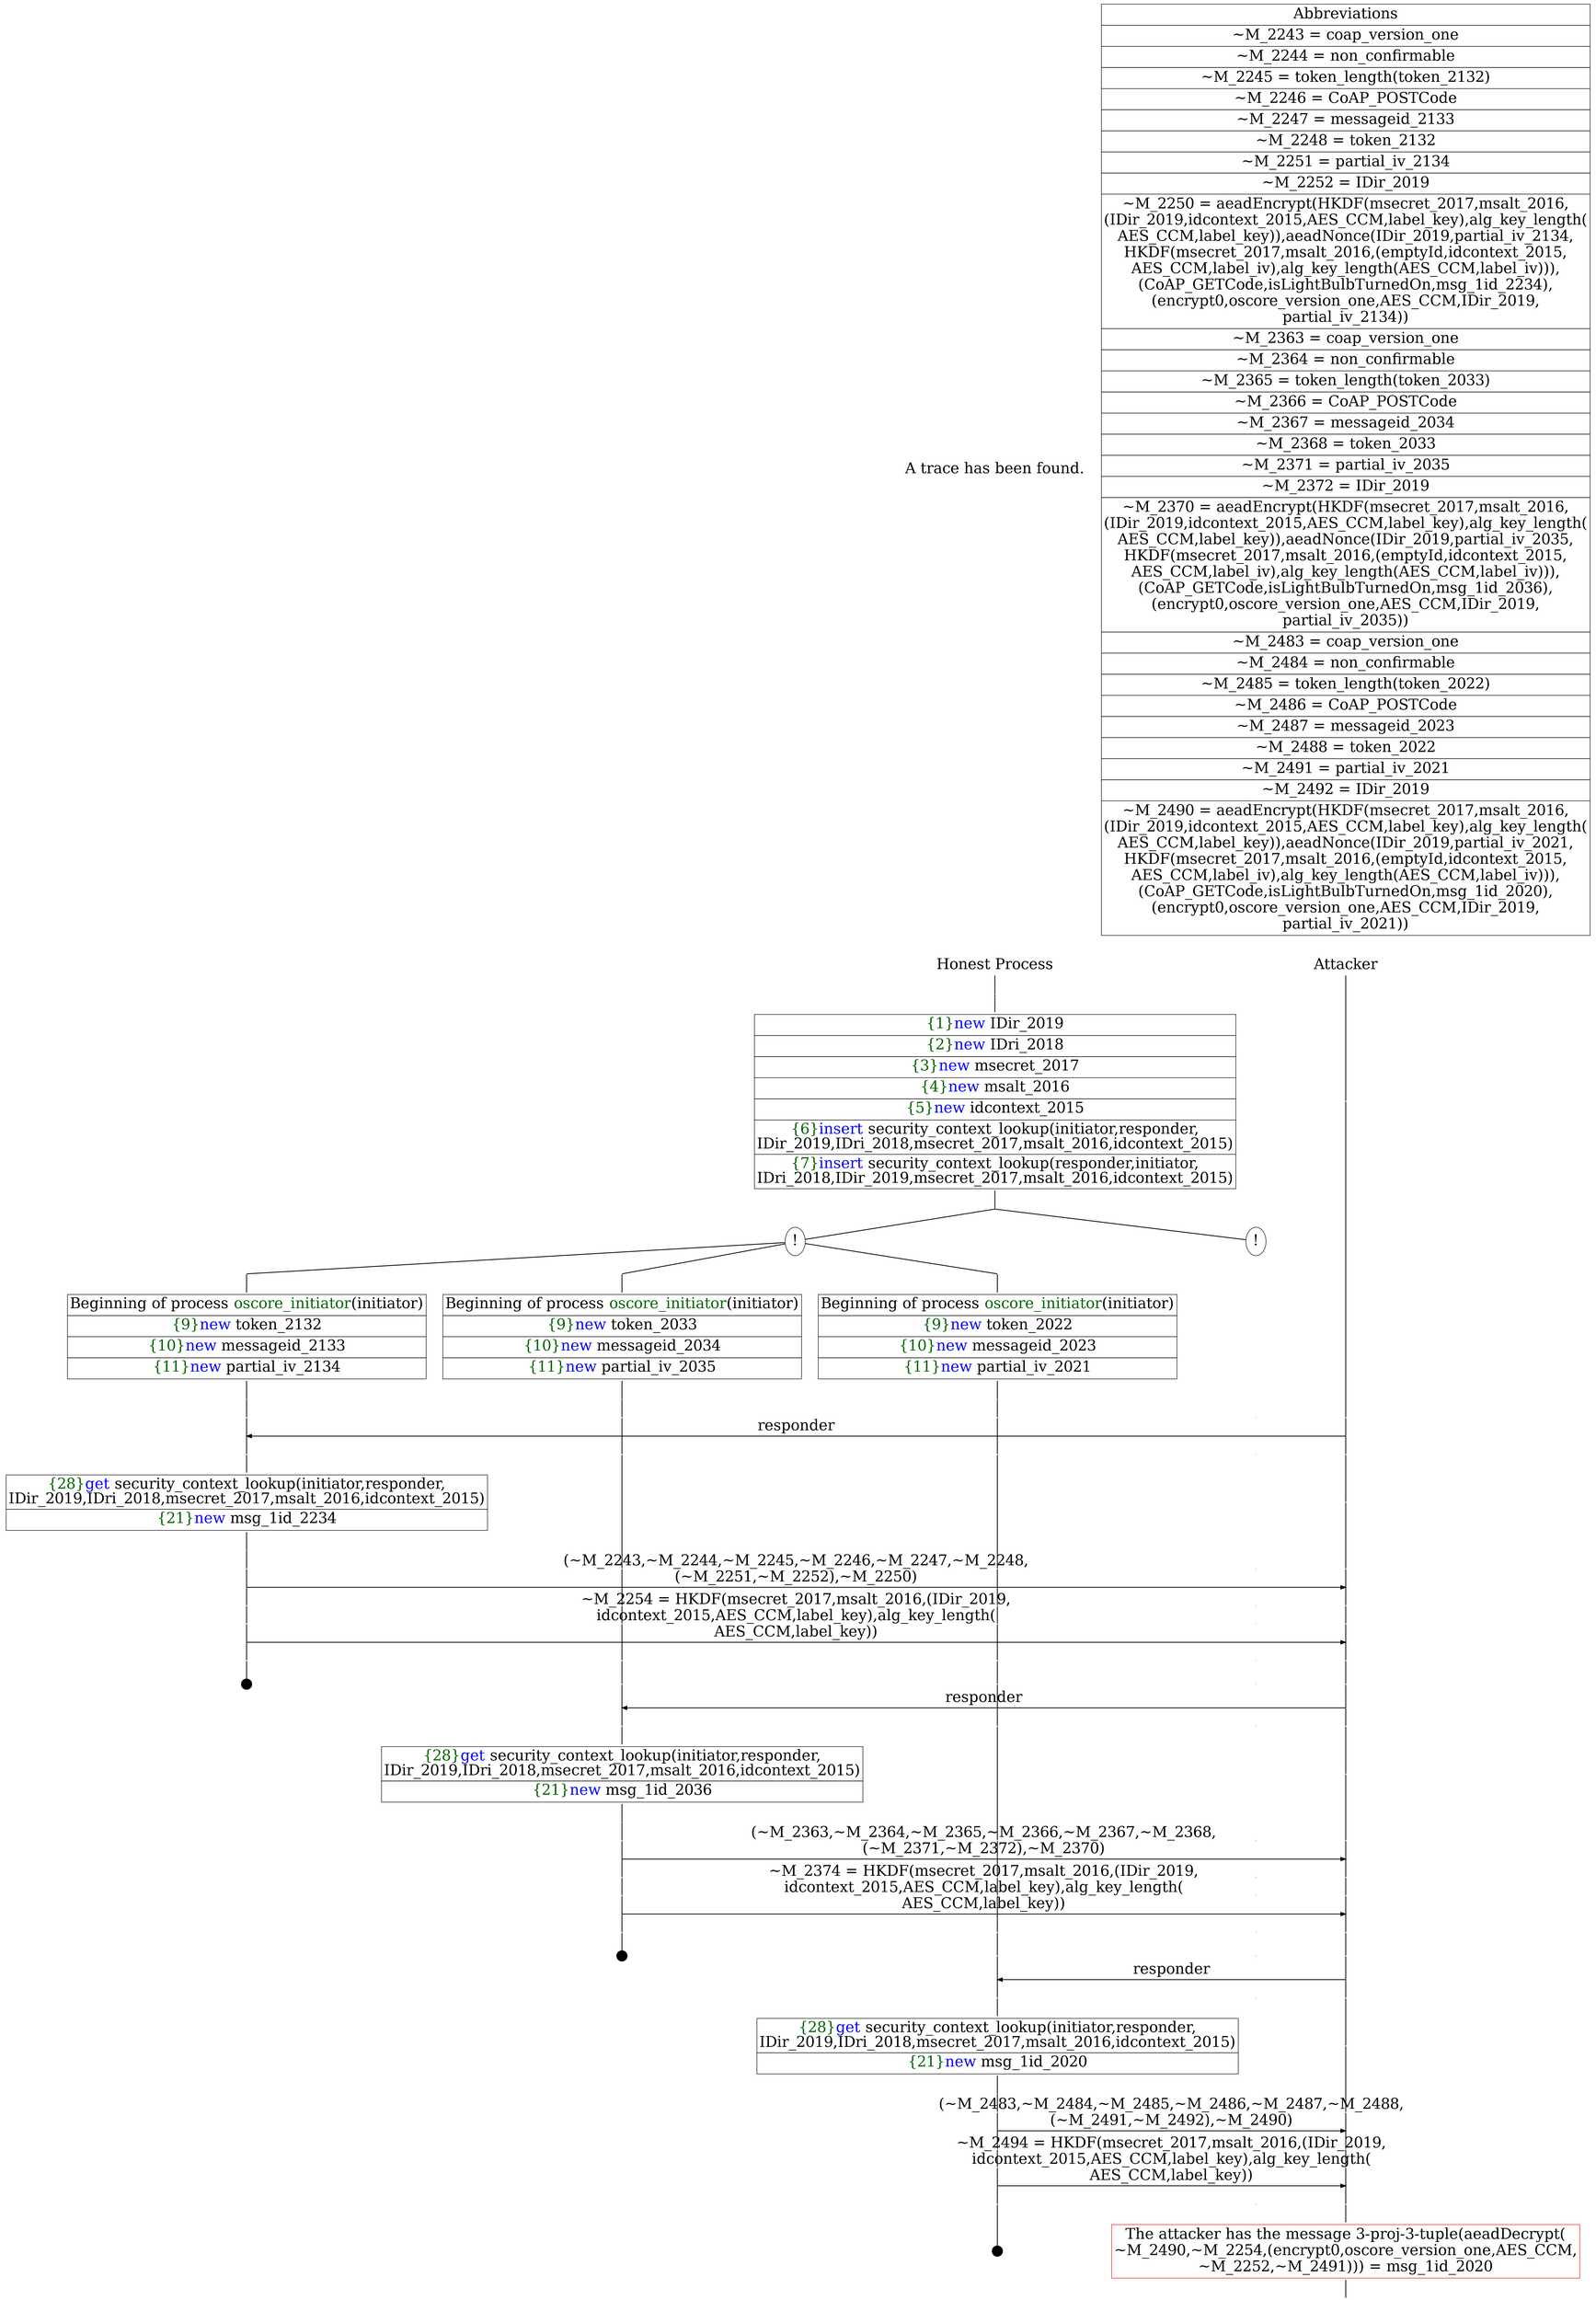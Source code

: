 digraph {
graph [ordering = out]
edge [arrowhead = none, penwidth = 1.6, fontsize = 30]
node [shape = point, width = 0, height = 0, fontsize = 30]
Trace [label = <A trace has been found.<br/>
>, shape = plaintext]
P0__0 [label = "Honest Process", shape = plaintext]
P__0 [label = "Attacker", shape = plaintext]
Trace -> P0__0 [label = "", style = invisible, weight = 100]{rank = same; P0__0 P__0}
P0__0 -> P0__1 [label = <>, weight = 100]
P0__1 -> P0__2 [label = <>, weight = 100]
P0__2 [shape = plaintext, label = <<TABLE BORDER="0" CELLBORDER="1" CELLSPACING="0" CELLPADDING="4"> <TR><TD><FONT COLOR="darkgreen">{1}</FONT><FONT COLOR="blue">new </FONT>IDir_2019</TD></TR><TR><TD><FONT COLOR="darkgreen">{2}</FONT><FONT COLOR="blue">new </FONT>IDri_2018</TD></TR><TR><TD><FONT COLOR="darkgreen">{3}</FONT><FONT COLOR="blue">new </FONT>msecret_2017</TD></TR><TR><TD><FONT COLOR="darkgreen">{4}</FONT><FONT COLOR="blue">new </FONT>msalt_2016</TD></TR><TR><TD><FONT COLOR="darkgreen">{5}</FONT><FONT COLOR="blue">new </FONT>idcontext_2015</TD></TR><TR><TD><FONT COLOR="darkgreen">{6}</FONT><FONT COLOR="blue">insert </FONT>security_context_lookup(initiator,responder,<br/>
IDir_2019,IDri_2018,msecret_2017,msalt_2016,idcontext_2015)<br/>
</TD></TR><TR><TD><FONT COLOR="darkgreen">{7}</FONT><FONT COLOR="blue">insert </FONT>security_context_lookup(responder,initiator,<br/>
IDri_2018,IDir_2019,msecret_2017,msalt_2016,idcontext_2015)<br/>
</TD></TR></TABLE>>]
P0__2 -> P0__3 [label = <>, weight = 100]
P__0 -> P__1 [label = <>, weight = 100]
{rank = same; P__1 P0__2}
/*RPar */
P0__3 -> P0_1__3 [label = <>]
P0__3 -> P0_0__3 [label = <>]
P0__3 [label = "", fixedsize = false, width = 0, height = 0, shape = none]
{rank = same; P0_0__3 P0_1__3}
P0_0__3 [label = "!", shape = ellipse]
P0_1__3 [label = "!", shape = ellipse]
{rank = same; P0_1_2__3 P0_1_1__3 P0_1_0__3}
P0_1_2__3 [label = "", fixedsize = false, width = 0, height = 0, shape = none]
P0_1__3 -> P0_1_2__3 [label = <>]
P0_1_1__3 [label = "", fixedsize = false, width = 0, height = 0, shape = none]
P0_1__3 -> P0_1_1__3 [label = <>]
P0_1_0__3 [label = "", fixedsize = false, width = 0, height = 0, shape = none]
P0_1__3 -> P0_1_0__3 [label = <>]
P0_1_0__3 -> P0_1_0__4 [label = <>, weight = 100]
P0_1_0__4 [shape = plaintext, label = <<TABLE BORDER="0" CELLBORDER="1" CELLSPACING="0" CELLPADDING="4"> <TR><TD>Beginning of process <FONT COLOR="darkgreen">oscore_initiator</FONT>(initiator)<br/>
</TD></TR><TR><TD><FONT COLOR="darkgreen">{9}</FONT><FONT COLOR="blue">new </FONT>token_2022</TD></TR><TR><TD><FONT COLOR="darkgreen">{10}</FONT><FONT COLOR="blue">new </FONT>messageid_2023</TD></TR><TR><TD><FONT COLOR="darkgreen">{11}</FONT><FONT COLOR="blue">new </FONT>partial_iv_2021</TD></TR></TABLE>>]
P0_1_0__4 -> P0_1_0__5 [label = <>, weight = 100]
P0_1_1__3 -> P0_1_1__4 [label = <>, weight = 100]
P0_1_1__4 [shape = plaintext, label = <<TABLE BORDER="0" CELLBORDER="1" CELLSPACING="0" CELLPADDING="4"> <TR><TD>Beginning of process <FONT COLOR="darkgreen">oscore_initiator</FONT>(initiator)<br/>
</TD></TR><TR><TD><FONT COLOR="darkgreen">{9}</FONT><FONT COLOR="blue">new </FONT>token_2033</TD></TR><TR><TD><FONT COLOR="darkgreen">{10}</FONT><FONT COLOR="blue">new </FONT>messageid_2034</TD></TR><TR><TD><FONT COLOR="darkgreen">{11}</FONT><FONT COLOR="blue">new </FONT>partial_iv_2035</TD></TR></TABLE>>]
P0_1_1__4 -> P0_1_1__5 [label = <>, weight = 100]
P0_1_2__3 -> P0_1_2__4 [label = <>, weight = 100]
P0_1_2__4 [shape = plaintext, label = <<TABLE BORDER="0" CELLBORDER="1" CELLSPACING="0" CELLPADDING="4"> <TR><TD>Beginning of process <FONT COLOR="darkgreen">oscore_initiator</FONT>(initiator)<br/>
</TD></TR><TR><TD><FONT COLOR="darkgreen">{9}</FONT><FONT COLOR="blue">new </FONT>token_2132</TD></TR><TR><TD><FONT COLOR="darkgreen">{10}</FONT><FONT COLOR="blue">new </FONT>messageid_2133</TD></TR><TR><TD><FONT COLOR="darkgreen">{11}</FONT><FONT COLOR="blue">new </FONT>partial_iv_2134</TD></TR></TABLE>>]
P0_1_2__4 -> P0_1_2__5 [label = <>, weight = 100]
P0_1_2__5 -> P0_1_2__6 [label = <>, weight = 100]
P0_1_1__5 -> P0_1_1__6 [label = <>, weight = 100]
P0_1_0__5 -> P0_1_0__6 [label = <>, weight = 100]
P0_0__4 [label = "", style = invisible]
P0_0__3 -> P0_0__4 [label = <>, weight = 100, style = invisible]
P__1 -> P__2 [label = <>, weight = 100]
{rank = same; P__2 P0_0__4 P0_1_0__6 P0_1_1__6 P0_1_2__6}
P0_1_2__6 -> P0_1_2__7 [label = <>, weight = 100]
P__2 -> P__3 [label = <>, weight = 100]
{rank = same; P__3 P0_1_2__7}
P0_1_2__7 -> P__3 [label = <responder>, dir = back, arrowhead = normal]
P0_1_2__7 -> P0_1_2__8 [label = <>, weight = 100]
P0_1_1__6 -> P0_1_1__7 [label = <>, weight = 100]
P0_1_0__6 -> P0_1_0__7 [label = <>, weight = 100]
P0_0__5 [label = "", style = invisible]
P0_0__4 -> P0_0__5 [label = <>, weight = 100, style = invisible]
P__3 -> P__4 [label = <>, weight = 100]
{rank = same; P__4 P0_0__5 P0_1_0__7 P0_1_1__7 P0_1_2__8}
P0_1_2__8 -> P0_1_2__9 [label = <>, weight = 100]
P0_1_2__9 [shape = plaintext, label = <<TABLE BORDER="0" CELLBORDER="1" CELLSPACING="0" CELLPADDING="4"> <TR><TD><FONT COLOR="darkgreen">{28}</FONT><FONT COLOR="blue">get </FONT>security_context_lookup(initiator,responder,<br/>
IDir_2019,IDri_2018,msecret_2017,msalt_2016,idcontext_2015)<br/>
</TD></TR><TR><TD><FONT COLOR="darkgreen">{21}</FONT><FONT COLOR="blue">new </FONT>msg_1id_2234</TD></TR></TABLE>>]
P0_1_2__9 -> P0_1_2__10 [label = <>, weight = 100]
P__4 -> P__5 [label = <>, weight = 100]
{rank = same; P__5 P0_1_2__9}
P0_1_2__10 -> P0_1_2__11 [label = <>, weight = 100]
P0_1_1__7 -> P0_1_1__8 [label = <>, weight = 100]
P0_1_0__7 -> P0_1_0__8 [label = <>, weight = 100]
P0_0__6 [label = "", style = invisible]
P0_0__5 -> P0_0__6 [label = <>, weight = 100, style = invisible]
P__5 -> P__6 [label = <>, weight = 100]
{rank = same; P__6 P0_0__6 P0_1_0__8 P0_1_1__8 P0_1_2__11}
P0_1_2__11 -> P0_1_2__12 [label = <>, weight = 100]
P__6 -> P__7 [label = <>, weight = 100]
{rank = same; P__7 P0_1_2__12}
P0_1_2__12 -> P__7 [label = <(~M_2243,~M_2244,~M_2245,~M_2246,~M_2247,~M_2248,<br/>
(~M_2251,~M_2252),~M_2250)>, arrowhead = normal]
P0_1_2__12 -> P0_1_2__13 [label = <>, weight = 100]
P0_1_1__8 -> P0_1_1__9 [label = <>, weight = 100]
P0_1_0__8 -> P0_1_0__9 [label = <>, weight = 100]
P0_0__7 [label = "", style = invisible]
P0_0__6 -> P0_0__7 [label = <>, weight = 100, style = invisible]
P__7 -> P__8 [label = <>, weight = 100]
{rank = same; P__8 P0_0__7 P0_1_0__9 P0_1_1__9 P0_1_2__13}
P0_1_2__13 -> P0_1_2__14 [label = <>, weight = 100]
P0_1_1__9 -> P0_1_1__10 [label = <>, weight = 100]
P0_1_0__9 -> P0_1_0__10 [label = <>, weight = 100]
P0_0__8 [label = "", style = invisible]
P0_0__7 -> P0_0__8 [label = <>, weight = 100, style = invisible]
P__8 -> P__9 [label = <>, weight = 100]
{rank = same; P__9 P0_0__8 P0_1_0__10 P0_1_1__10 P0_1_2__14}
P0_1_2__14 -> P0_1_2__15 [label = <>, weight = 100]
P__9 -> P__10 [label = <>, weight = 100]
{rank = same; P__10 P0_1_2__15}
P0_1_2__15 -> P__10 [label = <~M_2254 = HKDF(msecret_2017,msalt_2016,(IDir_2019,<br/>
idcontext_2015,AES_CCM,label_key),alg_key_length(<br/>
AES_CCM,label_key))>, arrowhead = normal]
P0_1_2__15 -> P0_1_2__16 [label = <>, weight = 100]
P0_1_1__10 -> P0_1_1__11 [label = <>, weight = 100]
P0_1_0__10 -> P0_1_0__11 [label = <>, weight = 100]
P0_0__9 [label = "", style = invisible]
P0_0__8 -> P0_0__9 [label = <>, weight = 100, style = invisible]
P__10 -> P__11 [label = <>, weight = 100]
{rank = same; P__11 P0_0__9 P0_1_0__11 P0_1_1__11 P0_1_2__16}
P0_1_2__17 [label = "", width = 0.3, height = 0.3]
P0_1_2__16 -> P0_1_2__17 [label = <>, weight = 100]
P0_1_1__11 -> P0_1_1__12 [label = <>, weight = 100]
P0_1_0__11 -> P0_1_0__12 [label = <>, weight = 100]
P0_0__10 [label = "", style = invisible]
P0_0__9 -> P0_0__10 [label = <>, weight = 100, style = invisible]
P__11 -> P__12 [label = <>, weight = 100]
{rank = same; P__12 P0_0__10 P0_1_0__12 P0_1_1__12}
P0_1_1__12 -> P0_1_1__13 [label = <>, weight = 100]
P__12 -> P__13 [label = <>, weight = 100]
{rank = same; P__13 P0_1_1__13}
P0_1_1__13 -> P__13 [label = <responder>, dir = back, arrowhead = normal]
P0_1_1__13 -> P0_1_1__14 [label = <>, weight = 100]
P0_1_0__12 -> P0_1_0__13 [label = <>, weight = 100]
P0_0__11 [label = "", style = invisible]
P0_0__10 -> P0_0__11 [label = <>, weight = 100, style = invisible]
P__13 -> P__14 [label = <>, weight = 100]
{rank = same; P__14 P0_0__11 P0_1_0__13 P0_1_1__14}
P0_1_1__14 -> P0_1_1__15 [label = <>, weight = 100]
P0_1_1__15 [shape = plaintext, label = <<TABLE BORDER="0" CELLBORDER="1" CELLSPACING="0" CELLPADDING="4"> <TR><TD><FONT COLOR="darkgreen">{28}</FONT><FONT COLOR="blue">get </FONT>security_context_lookup(initiator,responder,<br/>
IDir_2019,IDri_2018,msecret_2017,msalt_2016,idcontext_2015)<br/>
</TD></TR><TR><TD><FONT COLOR="darkgreen">{21}</FONT><FONT COLOR="blue">new </FONT>msg_1id_2036</TD></TR></TABLE>>]
P0_1_1__15 -> P0_1_1__16 [label = <>, weight = 100]
P__14 -> P__15 [label = <>, weight = 100]
{rank = same; P__15 P0_1_1__15}
P0_1_1__16 -> P0_1_1__17 [label = <>, weight = 100]
P0_1_0__13 -> P0_1_0__14 [label = <>, weight = 100]
P0_0__12 [label = "", style = invisible]
P0_0__11 -> P0_0__12 [label = <>, weight = 100, style = invisible]
P__15 -> P__16 [label = <>, weight = 100]
{rank = same; P__16 P0_0__12 P0_1_0__14 P0_1_1__17}
P0_1_1__17 -> P0_1_1__18 [label = <>, weight = 100]
P__16 -> P__17 [label = <>, weight = 100]
{rank = same; P__17 P0_1_1__18}
P0_1_1__18 -> P__17 [label = <(~M_2363,~M_2364,~M_2365,~M_2366,~M_2367,~M_2368,<br/>
(~M_2371,~M_2372),~M_2370)>, arrowhead = normal]
P0_1_1__18 -> P0_1_1__19 [label = <>, weight = 100]
P0_1_0__14 -> P0_1_0__15 [label = <>, weight = 100]
P0_0__13 [label = "", style = invisible]
P0_0__12 -> P0_0__13 [label = <>, weight = 100, style = invisible]
P__17 -> P__18 [label = <>, weight = 100]
{rank = same; P__18 P0_0__13 P0_1_0__15 P0_1_1__19}
P0_1_1__19 -> P0_1_1__20 [label = <>, weight = 100]
P0_1_0__15 -> P0_1_0__16 [label = <>, weight = 100]
P0_0__14 [label = "", style = invisible]
P0_0__13 -> P0_0__14 [label = <>, weight = 100, style = invisible]
P__18 -> P__19 [label = <>, weight = 100]
{rank = same; P__19 P0_0__14 P0_1_0__16 P0_1_1__20}
P0_1_1__20 -> P0_1_1__21 [label = <>, weight = 100]
P__19 -> P__20 [label = <>, weight = 100]
{rank = same; P__20 P0_1_1__21}
P0_1_1__21 -> P__20 [label = <~M_2374 = HKDF(msecret_2017,msalt_2016,(IDir_2019,<br/>
idcontext_2015,AES_CCM,label_key),alg_key_length(<br/>
AES_CCM,label_key))>, arrowhead = normal]
P0_1_1__21 -> P0_1_1__22 [label = <>, weight = 100]
P0_1_0__16 -> P0_1_0__17 [label = <>, weight = 100]
P0_0__15 [label = "", style = invisible]
P0_0__14 -> P0_0__15 [label = <>, weight = 100, style = invisible]
P__20 -> P__21 [label = <>, weight = 100]
{rank = same; P__21 P0_0__15 P0_1_0__17 P0_1_1__22}
P0_1_1__23 [label = "", width = 0.3, height = 0.3]
P0_1_1__22 -> P0_1_1__23 [label = <>, weight = 100]
P0_1_0__17 -> P0_1_0__18 [label = <>, weight = 100]
P0_0__16 [label = "", style = invisible]
P0_0__15 -> P0_0__16 [label = <>, weight = 100, style = invisible]
P__21 -> P__22 [label = <>, weight = 100]
{rank = same; P__22 P0_0__16 P0_1_0__18}
P0_1_0__18 -> P0_1_0__19 [label = <>, weight = 100]
P__22 -> P__23 [label = <>, weight = 100]
{rank = same; P__23 P0_1_0__19}
P0_1_0__19 -> P__23 [label = <responder>, dir = back, arrowhead = normal]
P0_1_0__19 -> P0_1_0__20 [label = <>, weight = 100]
P0_0__17 [label = "", style = invisible]
P0_0__16 -> P0_0__17 [label = <>, weight = 100, style = invisible]
P__23 -> P__24 [label = <>, weight = 100]
{rank = same; P__24 P0_0__17 P0_1_0__20}
P0_1_0__20 -> P0_1_0__21 [label = <>, weight = 100]
P0_1_0__21 [shape = plaintext, label = <<TABLE BORDER="0" CELLBORDER="1" CELLSPACING="0" CELLPADDING="4"> <TR><TD><FONT COLOR="darkgreen">{28}</FONT><FONT COLOR="blue">get </FONT>security_context_lookup(initiator,responder,<br/>
IDir_2019,IDri_2018,msecret_2017,msalt_2016,idcontext_2015)<br/>
</TD></TR><TR><TD><FONT COLOR="darkgreen">{21}</FONT><FONT COLOR="blue">new </FONT>msg_1id_2020</TD></TR></TABLE>>]
P0_1_0__21 -> P0_1_0__22 [label = <>, weight = 100]
P__24 -> P__25 [label = <>, weight = 100]
{rank = same; P__25 P0_1_0__21}
P0_1_0__22 -> P0_1_0__23 [label = <>, weight = 100]
P0_0__18 [label = "", style = invisible]
P0_0__17 -> P0_0__18 [label = <>, weight = 100, style = invisible]
P__25 -> P__26 [label = <>, weight = 100]
{rank = same; P__26 P0_0__18 P0_1_0__23}
P0_1_0__23 -> P0_1_0__24 [label = <>, weight = 100]
P__26 -> P__27 [label = <>, weight = 100]
{rank = same; P__27 P0_1_0__24}
P0_1_0__24 -> P__27 [label = <(~M_2483,~M_2484,~M_2485,~M_2486,~M_2487,~M_2488,<br/>
(~M_2491,~M_2492),~M_2490)>, arrowhead = normal]
P0_1_0__24 -> P0_1_0__25 [label = <>, weight = 100]
P0_0__19 [label = "", style = invisible]
P0_0__18 -> P0_0__19 [label = <>, weight = 100, style = invisible]
P__27 -> P__28 [label = <>, weight = 100]
{rank = same; P__28 P0_0__19 P0_1_0__25}
P0_1_0__25 -> P0_1_0__26 [label = <>, weight = 100]
P0_0__20 [label = "", style = invisible]
P0_0__19 -> P0_0__20 [label = <>, weight = 100, style = invisible]
P__28 -> P__29 [label = <>, weight = 100]
{rank = same; P__29 P0_0__20 P0_1_0__26}
P0_1_0__26 -> P0_1_0__27 [label = <>, weight = 100]
P__29 -> P__30 [label = <>, weight = 100]
{rank = same; P__30 P0_1_0__27}
P0_1_0__27 -> P__30 [label = <~M_2494 = HKDF(msecret_2017,msalt_2016,(IDir_2019,<br/>
idcontext_2015,AES_CCM,label_key),alg_key_length(<br/>
AES_CCM,label_key))>, arrowhead = normal]
P0_1_0__27 -> P0_1_0__28 [label = <>, weight = 100]
P0_0__21 [label = "", style = invisible]
P0_0__20 -> P0_0__21 [label = <>, weight = 100, style = invisible]
P__30 -> P__31 [label = <>, weight = 100]
{rank = same; P__31 P0_0__21 P0_1_0__28}
P0_1_0__29 [label = "", width = 0.3, height = 0.3]
P0_1_0__28 -> P0_1_0__29 [label = <>, weight = 100]
P__31 -> P__32 [label = <>, weight = 100]
P__32 [color = red, shape = plaintext, label = <<TABLE BORDER="0" CELLBORDER="1" CELLSPACING="0" CELLPADDING="4"> <TR><TD>The attacker has the message 3-proj-3-tuple(aeadDecrypt(<br/>
~M_2490,~M_2254,(encrypt0,oscore_version_one,AES_CCM,<br/>
~M_2252,~M_2491))) = msg_1id_2020</TD></TR></TABLE>>]
P__32 -> P__33 [label = <>, weight = 100]
Abbrev [shape = plaintext, label = <<TABLE BORDER="0" CELLBORDER="1" CELLSPACING="0" CELLPADDING="4"><TR> <TD> Abbreviations </TD></TR><TR><TD>~M_2243 = coap_version_one</TD></TR><TR><TD>~M_2244 = non_confirmable</TD></TR><TR><TD>~M_2245 = token_length(token_2132)</TD></TR><TR><TD>~M_2246 = CoAP_POSTCode</TD></TR><TR><TD>~M_2247 = messageid_2133</TD></TR><TR><TD>~M_2248 = token_2132</TD></TR><TR><TD>~M_2251 = partial_iv_2134</TD></TR><TR><TD>~M_2252 = IDir_2019</TD></TR><TR><TD>~M_2250 = aeadEncrypt(HKDF(msecret_2017,msalt_2016,<br/>
(IDir_2019,idcontext_2015,AES_CCM,label_key),alg_key_length(<br/>
AES_CCM,label_key)),aeadNonce(IDir_2019,partial_iv_2134,<br/>
HKDF(msecret_2017,msalt_2016,(emptyId,idcontext_2015,<br/>
AES_CCM,label_iv),alg_key_length(AES_CCM,label_iv))),<br/>
(CoAP_GETCode,isLightBulbTurnedOn,msg_1id_2234),<br/>
(encrypt0,oscore_version_one,AES_CCM,IDir_2019,<br/>
partial_iv_2134))</TD></TR><TR><TD>~M_2363 = coap_version_one</TD></TR><TR><TD>~M_2364 = non_confirmable</TD></TR><TR><TD>~M_2365 = token_length(token_2033)</TD></TR><TR><TD>~M_2366 = CoAP_POSTCode</TD></TR><TR><TD>~M_2367 = messageid_2034</TD></TR><TR><TD>~M_2368 = token_2033</TD></TR><TR><TD>~M_2371 = partial_iv_2035</TD></TR><TR><TD>~M_2372 = IDir_2019</TD></TR><TR><TD>~M_2370 = aeadEncrypt(HKDF(msecret_2017,msalt_2016,<br/>
(IDir_2019,idcontext_2015,AES_CCM,label_key),alg_key_length(<br/>
AES_CCM,label_key)),aeadNonce(IDir_2019,partial_iv_2035,<br/>
HKDF(msecret_2017,msalt_2016,(emptyId,idcontext_2015,<br/>
AES_CCM,label_iv),alg_key_length(AES_CCM,label_iv))),<br/>
(CoAP_GETCode,isLightBulbTurnedOn,msg_1id_2036),<br/>
(encrypt0,oscore_version_one,AES_CCM,IDir_2019,<br/>
partial_iv_2035))</TD></TR><TR><TD>~M_2483 = coap_version_one</TD></TR><TR><TD>~M_2484 = non_confirmable</TD></TR><TR><TD>~M_2485 = token_length(token_2022)</TD></TR><TR><TD>~M_2486 = CoAP_POSTCode</TD></TR><TR><TD>~M_2487 = messageid_2023</TD></TR><TR><TD>~M_2488 = token_2022</TD></TR><TR><TD>~M_2491 = partial_iv_2021</TD></TR><TR><TD>~M_2492 = IDir_2019</TD></TR><TR><TD>~M_2490 = aeadEncrypt(HKDF(msecret_2017,msalt_2016,<br/>
(IDir_2019,idcontext_2015,AES_CCM,label_key),alg_key_length(<br/>
AES_CCM,label_key)),aeadNonce(IDir_2019,partial_iv_2021,<br/>
HKDF(msecret_2017,msalt_2016,(emptyId,idcontext_2015,<br/>
AES_CCM,label_iv),alg_key_length(AES_CCM,label_iv))),<br/>
(CoAP_GETCode,isLightBulbTurnedOn,msg_1id_2020),<br/>
(encrypt0,oscore_version_one,AES_CCM,IDir_2019,<br/>
partial_iv_2021))</TD></TR></TABLE>>]Abbrev -> P__0 [style = invisible, weight =100]}